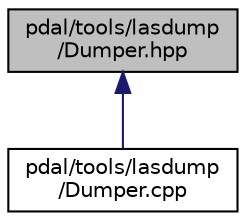 digraph "pdal/tools/lasdump/Dumper.hpp"
{
  edge [fontname="Helvetica",fontsize="10",labelfontname="Helvetica",labelfontsize="10"];
  node [fontname="Helvetica",fontsize="10",shape=record];
  Node1 [label="pdal/tools/lasdump\l/Dumper.hpp",height=0.2,width=0.4,color="black", fillcolor="grey75", style="filled", fontcolor="black"];
  Node1 -> Node2 [dir="back",color="midnightblue",fontsize="10",style="solid",fontname="Helvetica"];
  Node2 [label="pdal/tools/lasdump\l/Dumper.cpp",height=0.2,width=0.4,color="black", fillcolor="white", style="filled",URL="$Dumper_8cpp.html"];
}
